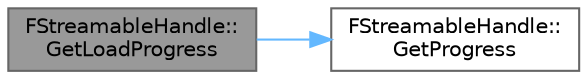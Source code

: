 digraph "FStreamableHandle::GetLoadProgress"
{
 // INTERACTIVE_SVG=YES
 // LATEX_PDF_SIZE
  bgcolor="transparent";
  edge [fontname=Helvetica,fontsize=10,labelfontname=Helvetica,labelfontsize=10];
  node [fontname=Helvetica,fontsize=10,shape=box,height=0.2,width=0.4];
  rankdir="LR";
  Node1 [id="Node000001",label="FStreamableHandle::\lGetLoadProgress",height=0.2,width=0.4,color="gray40", fillcolor="grey60", style="filled", fontcolor="black",tooltip="Returns progress as a value between 0.0 and 1.0."];
  Node1 -> Node2 [id="edge1_Node000001_Node000002",color="steelblue1",style="solid",tooltip=" "];
  Node2 [id="Node000002",label="FStreamableHandle::\lGetProgress",height=0.2,width=0.4,color="grey40", fillcolor="white", style="filled",URL="$df/d25/structFStreamableHandle.html#aa2e12335ddb560f0258d05e969f6a150",tooltip="Returns progress as a value between 0.0 and 1.0."];
}
